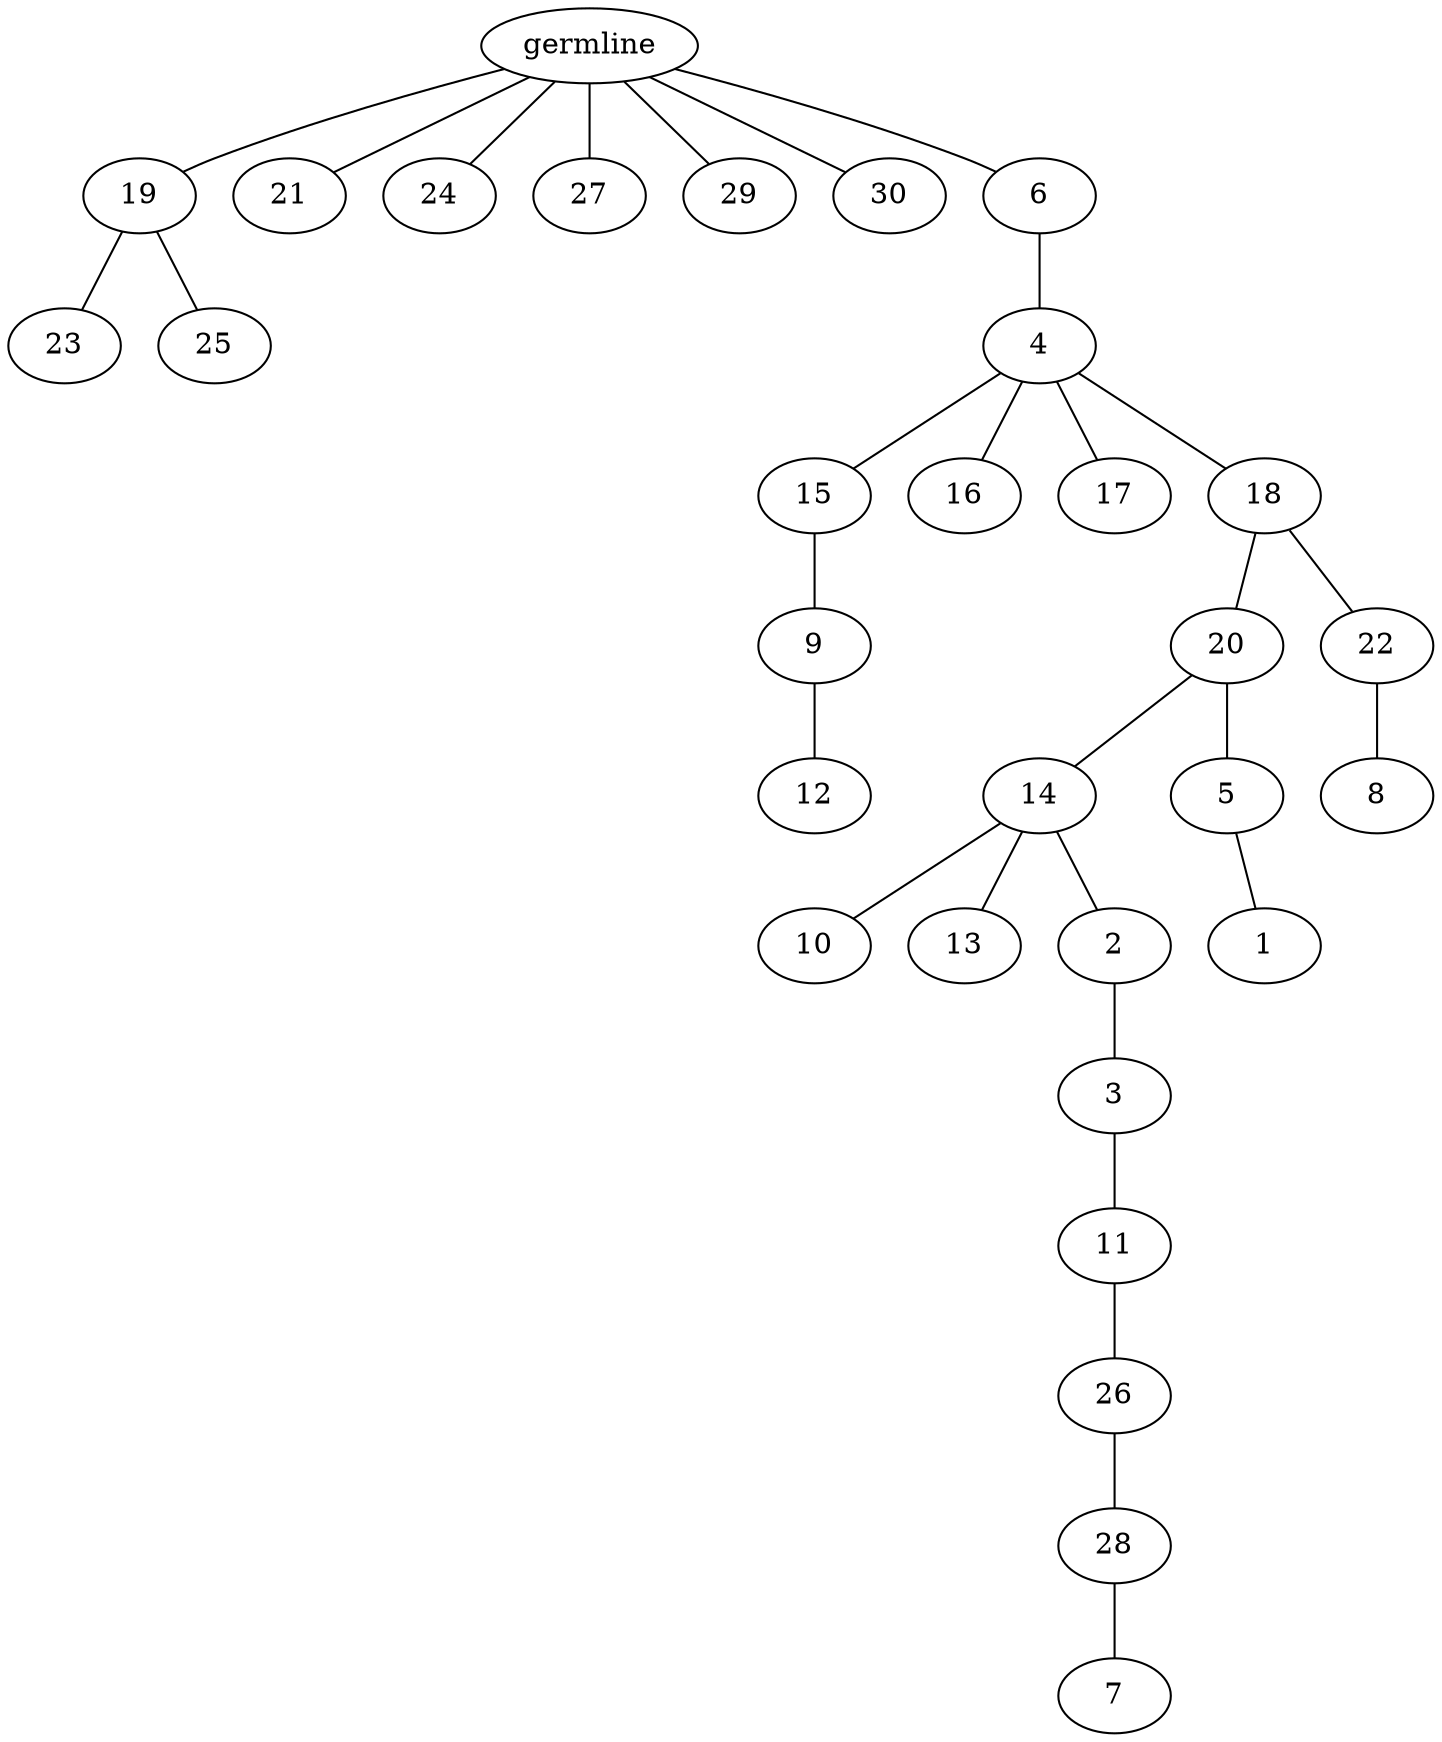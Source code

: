 graph tree {
    "140051675871648" [label="germline"];
    "140051682004464" [label="19"];
    "140051682004944" [label="23"];
    "140051681210272" [label="25"];
    "140051682003984" [label="21"];
    "140051681209360" [label="24"];
    "140051681207728" [label="27"];
    "140051681206480" [label="29"];
    "140051681208496" [label="30"];
    "140051681206768" [label="6"];
    "140051681207824" [label="4"];
    "140051681207104" [label="15"];
    "140051681208016" [label="9"];
    "140051681207248" [label="12"];
    "140051677489712" [label="16"];
    "140051681208352" [label="17"];
    "140051681206576" [label="18"];
    "140051681207920" [label="20"];
    "140051681209264" [label="14"];
    "140051681208256" [label="10"];
    "140051681208112" [label="13"];
    "140051681206720" [label="2"];
    "140051681209072" [label="3"];
    "140051681206912" [label="11"];
    "140051677488032" [label="26"];
    "140051677491152" [label="28"];
    "140051680534688" [label="7"];
    "140051681208640" [label="5"];
    "140051681209168" [label="1"];
    "140051681207296" [label="22"];
    "140051681209120" [label="8"];
    "140051675871648" -- "140051682004464";
    "140051675871648" -- "140051682003984";
    "140051675871648" -- "140051681209360";
    "140051675871648" -- "140051681207728";
    "140051675871648" -- "140051681206480";
    "140051675871648" -- "140051681208496";
    "140051675871648" -- "140051681206768";
    "140051682004464" -- "140051682004944";
    "140051682004464" -- "140051681210272";
    "140051681206768" -- "140051681207824";
    "140051681207824" -- "140051681207104";
    "140051681207824" -- "140051677489712";
    "140051681207824" -- "140051681208352";
    "140051681207824" -- "140051681206576";
    "140051681207104" -- "140051681208016";
    "140051681208016" -- "140051681207248";
    "140051681206576" -- "140051681207920";
    "140051681206576" -- "140051681207296";
    "140051681207920" -- "140051681209264";
    "140051681207920" -- "140051681208640";
    "140051681209264" -- "140051681208256";
    "140051681209264" -- "140051681208112";
    "140051681209264" -- "140051681206720";
    "140051681206720" -- "140051681209072";
    "140051681209072" -- "140051681206912";
    "140051681206912" -- "140051677488032";
    "140051677488032" -- "140051677491152";
    "140051677491152" -- "140051680534688";
    "140051681208640" -- "140051681209168";
    "140051681207296" -- "140051681209120";
}
